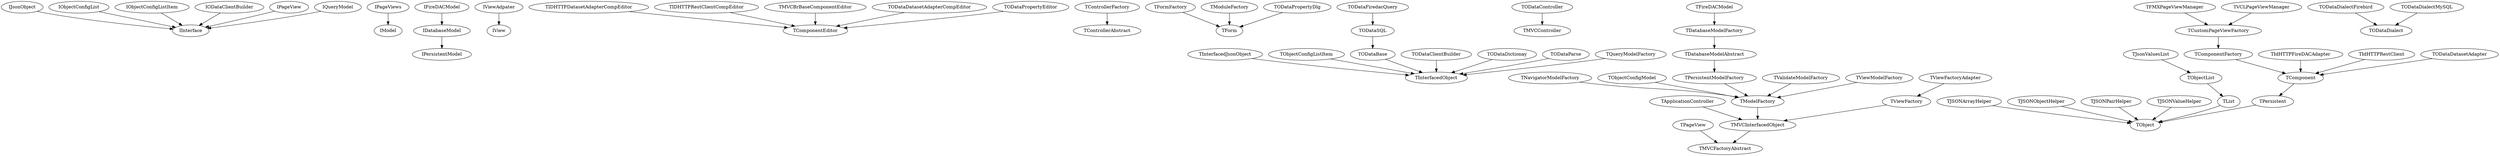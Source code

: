 DiGraph Classes {
  IJsonObject -> IInterface
  IJsonObject [href="oData.JSON.IJsonObject.html"]
  IObjectConfigList -> IInterface
  IObjectConfigList [href="MVCBr.ObjectConfigList.IObjectConfigList.html"]
  IObjectConfigListItem -> IInterface
  IObjectConfigListItem [href="MVCBr.ObjectConfigList.IObjectConfigListItem.html"]
  IODataClientBuilder -> IInterface
  IODataClientBuilder [href="oData.Client.Builder.IODataClientBuilder.html"]
  IPageView -> IInterface
  IPageView [href="MVCBr.PageView.IPageView.html"]
  IQueryModel -> IInterface
  IQueryModel [href="MVCBr.DatabaseModel.Interf.IQueryModel.html"]
  IPageViews -> IModel
  IPageViews [href="MVCBr.PageView.IPageViews.html"]
  IDatabaseModel -> IPersistentModel
  IDatabaseModel [href="MVCBr.DatabaseModel.Interf.IDatabaseModel.html"]
  IFireDACModel -> IDatabaseModel
  IFireDACModel [href="MVCBr.FireDACModel.Interf.IFireDACModel.html"]
  IViewAdpater -> IView
  IViewAdpater [href="MVCBr.FormView.IViewAdpater.html"]
  TIDHTTPDatasetAdapterCompEditor -> TComponentEditor
  TIDHTTPDatasetAdapterCompEditor [href="MVCBr.FireDACReg.TIDHTTPDatasetAdapterCompEditor.html"]
  TIDHTTPRestClientCompEditor -> TComponentEditor
  TIDHTTPRestClientCompEditor [href="MVCBr.IdHTTPRestClientReg.TIDHTTPRestClientCompEditor.html"]
  TMVCBrBaseComponentEditor -> TComponentEditor
  TMVCBrBaseComponentEditor [href="MVCBr.DesignEditors.Helper.TMVCBrBaseComponentEditor.html"]
  TODataDatasetAdapterCompEditor -> TComponentEditor
  TODataDatasetAdapterCompEditor [href="MVCBr.ODataReg.TODataDatasetAdapterCompEditor.html"]
  TODataPropertyEditor -> TComponentEditor
  TODataPropertyEditor [href="oData.Comp.Editor.TODataPropertyEditor.html"]
  TControllerFactory -> TControllerAbstract
  TControllerFactory [href="MVCBr.Controller.TControllerFactory.html"]
  TFormFactory -> TForm
  TFormFactory [href="MVCBr.FormView.TFormFactory.html"]
  TModuleFactory -> TForm
  TModuleFactory [href="MVCBr.ModuleModel.TModuleFactory.html"]
  TODataPropertyDlg -> TForm
  TODataPropertyDlg [href="oData.Comp.Editor.TODataPropertyDlg.html"]
  TInterfacedJsonObject -> TInterfacedObject
  TInterfacedJsonObject [href="oData.JSON.TInterfacedJsonObject.html"]
  TObjectConfigListItem -> TInterfacedObject
  TObjectConfigListItem [href="MVCBr.ObjectConfigList.TObjectConfigListItem.html"]
  TODataBase -> TInterfacedObject
  TODataBase [href="oData.ProxyBase.TODataBase.html"]
  TODataSQL -> TODataBase
  TODataSQL [href="oData.SQL.TODataSQL.html"]
  TODataFiredacQuery -> TODataSQL
  TODataFiredacQuery [href="oData.SQL.FireDAC.TODataFiredacQuery.html"]
  TODataClientBuilder -> TInterfacedObject
  TODataClientBuilder [href="oData.Client.Builder.TODataClientBuilder.html"]
  TODataDictionay -> TInterfacedObject
  TODataDictionay [href="oData.Collections.TODataDictionay.html"]
  TODataParse -> TInterfacedObject
  TODataParse [href="oData.Parse.TODataParse.html"]
  TQueryModelFactory -> TInterfacedObject
  TQueryModelFactory [href="MVCBr.DatabaseModel.TQueryModelFactory.html"]
  TODataController -> TMVCController
  TODataController [href="MVC.oData.Base.TODataController.html"]
  TMVCInterfacedObject -> TMVCFactoryAbstract
  TMVCInterfacedObject [href="MVCBr.Model.TMVCInterfacedObject.html"]
  TApplicationController -> TMVCInterfacedObject
  TApplicationController [href="MVCBr.ApplicationController.TApplicationController.html"]
  TModelFactory -> TMVCInterfacedObject
  TModelFactory [href="MVCBr.Model.TModelFactory.html"]
  TNavigatorModelFactory -> TModelFactory
  TNavigatorModelFactory [href="MVCBr.NavigatorModel.TNavigatorModelFactory.html"]
  TObjectConfigModel -> TModelFactory
  TObjectConfigModel [href="MVCBr.ObjectConfigList.TObjectConfigModel.html"]
  TPersistentModelFactory -> TModelFactory
  TPersistentModelFactory [href="MVCBr.PersistentModel.TPersistentModelFactory.html"]
  TDatabaseModelAbstract -> TPersistentModelFactory
  TDatabaseModelAbstract [href="MVCBr.DatabaseModel.Interf.TDatabaseModelAbstract.html"]
  TDatabaseModelFactory -> TDatabaseModelAbstract
  TDatabaseModelFactory [href="MVCBr.DatabaseModel.TDatabaseModelFactory.html"]
  TFireDACModel -> TDatabaseModelFactory
  TFireDACModel [href="MVCBr.FireDAC.Model.TFireDACModel.html"]
  TValidateModelFactory -> TModelFactory
  TValidateModelFactory [href="MVCBr.ValidateModel.TValidateModelFactory.html"]
  TViewModelFactory -> TModelFactory
  TViewModelFactory [href="MVCBr.ViewModel.TViewModelFactory.html"]
  TViewFactory -> TMVCInterfacedObject
  TViewFactory [href="MVCBr.View.TViewFactory.html"]
  TViewFactoryAdapter -> TViewFactory
  TViewFactoryAdapter [href="MVCBr.FormView.TViewFactoryAdapter.html"]
  TPageView -> TMVCFactoryAbstract
  TPageView [href="MVCBr.PageView.TPageView.html"]
  TJSONArrayHelper -> TObject
  TJSONArrayHelper [href="System.Json.Helper.TJSONArrayHelper.html"]
  TJSONObjectHelper -> TObject
  TJSONObjectHelper [href="System.Json.Helper.TJSONObjectHelper.html"]
  TJSONPairHelper -> TObject
  TJSONPairHelper [href="System.Json.Helper.TJSONPairHelper.html"]
  TJSONValueHelper -> TObject
  TJSONValueHelper [href="System.Json.Helper.TJSONValueHelper.html"]
  TList -> TObject
  TObjectList -> TList
  TJsonValuesList -> TObjectList
  TJsonValuesList [href="System.Json.Helper.TJsonValuesList.html"]
  TPersistent -> TObject
  TComponent -> TPersistent
  TComponentFactory -> TComponent
  TComponentFactory [href="MVCBr.Component.TComponentFactory.html"]
  TCustomPageViewFactory -> TComponentFactory
  TCustomPageViewFactory [href="MVCBr.PageView.TCustomPageViewFactory.html"]
  TFMXPageViewManager -> TCustomPageViewFactory
  TFMXPageViewManager [href="MVCBr.FMX.PageView.TFMXPageViewManager.html"]
  TVCLPageViewManager -> TCustomPageViewFactory
  TVCLPageViewManager [href="MVCBr.VCL.PageView.TVCLPageViewManager.html"]
  TIdHTTPFireDACAdapter -> TComponent
  TIdHTTPFireDACAdapter [href="MVCBr.IdHTTPFiredacAdapter.TIdHTTPFireDACAdapter.html"]
  TIdHTTPRestClient -> TComponent
  TIdHTTPRestClient [href="MVCBr.IdHTTPRestClient.TIdHTTPRestClient.html"]
  TODataDatasetAdapter -> TComponent
  TODataDatasetAdapter [href="MVCBr.ODataDatasetAdapter.TODataDatasetAdapter.html"]
  TODataDialectFirebird -> TODataDialect
  TODataDialectFirebird [href="oData.Dialect.Firebird.TODataDialectFirebird.html"]
  TODataDialectMySQL -> TODataDialect
  TODataDialectMySQL [href="oData.Dialect.MySQL.TODataDialectMySQL.html"]
}
